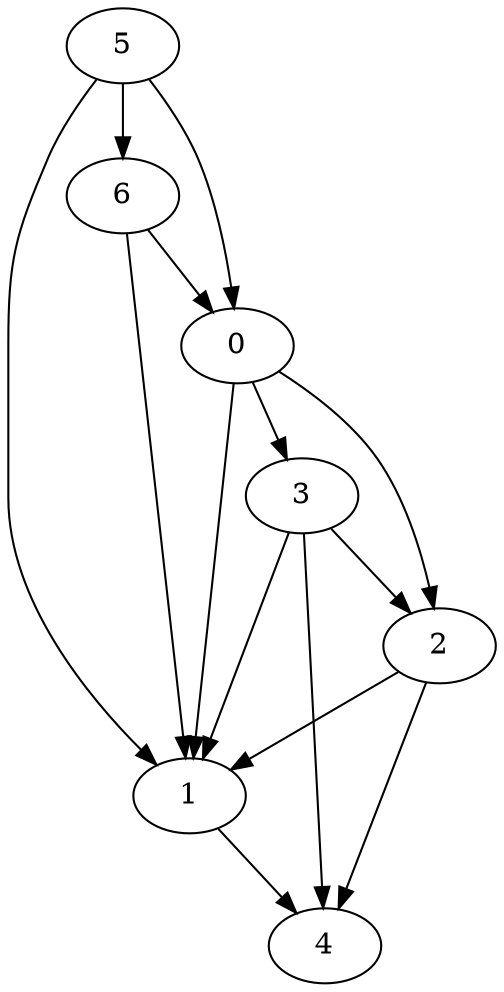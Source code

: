 strict digraph "" {
	0	 [pos="78.94375324249268,11.261237412691116"];
	1	 [pos="82.41658806800842,55.99017143249512"];
	0 -> 1;
	2	 [pos="44.205909967422485,75.01588463783264"];
	0 -> 2;
	3	 [pos="66.08920097351074,33.45569968223572"];
	0 -> 3;
	4	 [pos="72.55575060844421,79.34566140174866"];
	1 -> 4;
	2 -> 1;
	2 -> 4;
	3 -> 1;
	3 -> 2;
	3 -> 4;
	5	 [pos="55.07877469062805,3.377804532647133"];
	5 -> 0;
	5 -> 1;
	6	 [pos="95.79156637191772,81.7240834236145"];
	5 -> 6;
	6 -> 0;
	6 -> 1;
}
